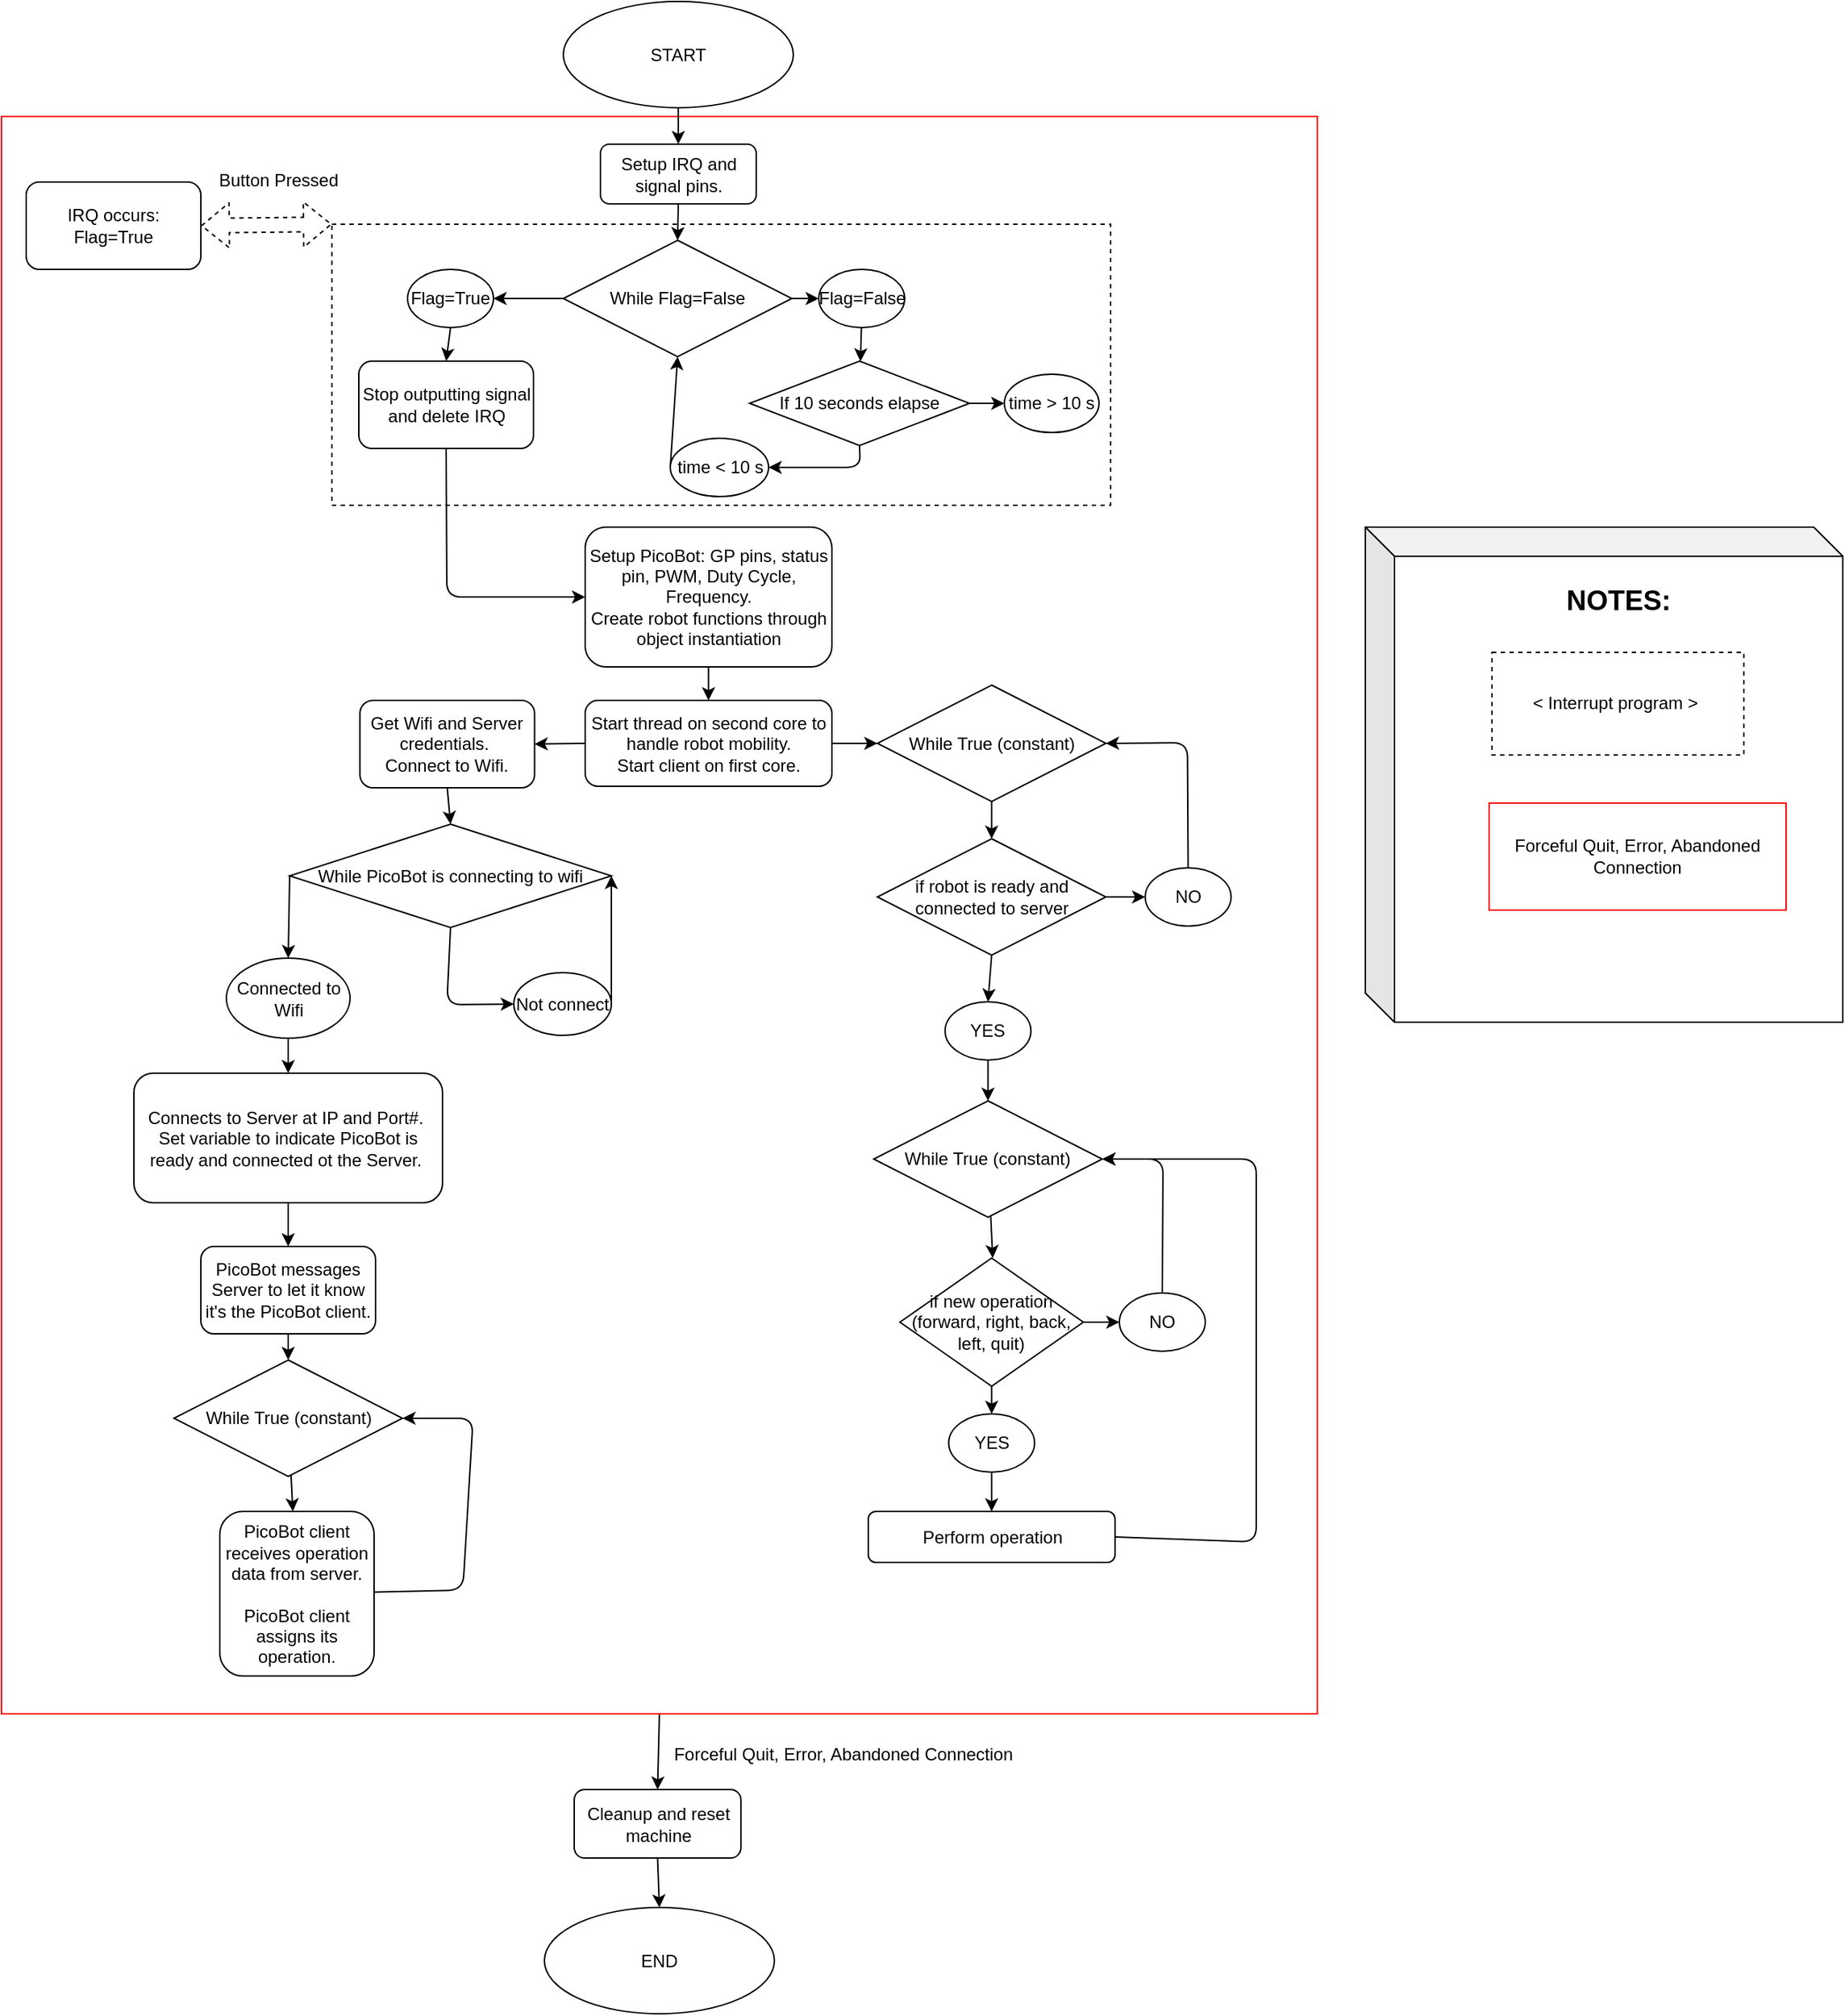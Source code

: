 <mxfile>
    <diagram id="DDFGPWjTlPfeK0LOLCTc" name="Page-1">
        <mxGraphModel dx="4028" dy="1912" grid="0" gridSize="10" guides="1" tooltips="1" connect="1" arrows="1" fold="1" page="0" pageScale="1" pageWidth="850" pageHeight="1100" background="none" math="0" shadow="0">
            <root>
                <mxCell id="0"/>
                <mxCell id="1" parent="0"/>
                <mxCell id="102" style="edgeStyle=none;html=1;exitX=0.5;exitY=1;exitDx=0;exitDy=0;entryX=0.5;entryY=0;entryDx=0;entryDy=0;fontSize=19;" edge="1" parent="1" source="97" target="100">
                    <mxGeometry relative="1" as="geometry"/>
                </mxCell>
                <mxCell id="97" value="" style="rounded=0;whiteSpace=wrap;html=1;strokeColor=#FF0000;" vertex="1" parent="1">
                    <mxGeometry x="-508" y="291" width="904" height="1097" as="geometry"/>
                </mxCell>
                <mxCell id="11" value="" style="whiteSpace=wrap;html=1;dashed=1;" vertex="1" parent="1">
                    <mxGeometry x="-281" y="365" width="535" height="193" as="geometry"/>
                </mxCell>
                <mxCell id="52" style="edgeStyle=none;html=1;exitX=0.5;exitY=1;exitDx=0;exitDy=0;entryX=0.5;entryY=0;entryDx=0;entryDy=0;" edge="1" parent="1" source="3" target="4">
                    <mxGeometry relative="1" as="geometry"/>
                </mxCell>
                <mxCell id="3" value="START" style="ellipse;whiteSpace=wrap;html=1;" vertex="1" parent="1">
                    <mxGeometry x="-122" y="212" width="158" height="73" as="geometry"/>
                </mxCell>
                <mxCell id="53" style="edgeStyle=none;html=1;exitX=0.5;exitY=1;exitDx=0;exitDy=0;entryX=0.5;entryY=0;entryDx=0;entryDy=0;" edge="1" parent="1" source="4" target="10">
                    <mxGeometry relative="1" as="geometry"/>
                </mxCell>
                <mxCell id="4" value="Setup IRQ and signal pins." style="rounded=1;whiteSpace=wrap;html=1;" vertex="1" parent="1">
                    <mxGeometry x="-96.5" y="310" width="107" height="41" as="geometry"/>
                </mxCell>
                <mxCell id="7" value="END" style="ellipse;whiteSpace=wrap;html=1;" vertex="1" parent="1">
                    <mxGeometry x="-135" y="1521" width="158" height="73" as="geometry"/>
                </mxCell>
                <mxCell id="76" style="edgeStyle=none;html=1;exitX=1;exitY=0.5;exitDx=0;exitDy=0;entryX=0;entryY=0.5;entryDx=0;entryDy=0;" edge="1" parent="1" source="10" target="61">
                    <mxGeometry relative="1" as="geometry"/>
                </mxCell>
                <mxCell id="81" style="edgeStyle=none;html=1;exitX=0;exitY=0.5;exitDx=0;exitDy=0;entryX=1;entryY=0.5;entryDx=0;entryDy=0;" edge="1" parent="1" source="10" target="62">
                    <mxGeometry relative="1" as="geometry"/>
                </mxCell>
                <mxCell id="10" value="While Flag=False" style="rhombus;whiteSpace=wrap;html=1;" vertex="1" parent="1">
                    <mxGeometry x="-122" y="376" width="157" height="80" as="geometry"/>
                </mxCell>
                <mxCell id="13" value="" style="shape=flexArrow;endArrow=classic;startArrow=classic;html=1;dashed=1;exitX=0;exitY=0;exitDx=0;exitDy=0;entryX=1;entryY=0.5;entryDx=0;entryDy=0;" edge="1" parent="1" source="11" target="14">
                    <mxGeometry width="100" height="100" relative="1" as="geometry">
                        <mxPoint x="-21" y="-212" as="sourcePoint"/>
                        <mxPoint x="-309" y="330" as="targetPoint"/>
                    </mxGeometry>
                </mxCell>
                <mxCell id="14" value="IRQ occurs:&lt;br&gt;Flag=True" style="rounded=1;whiteSpace=wrap;html=1;" vertex="1" parent="1">
                    <mxGeometry x="-491" y="336" width="120" height="60" as="geometry"/>
                </mxCell>
                <mxCell id="60" style="edgeStyle=none;html=1;entryX=0;entryY=0.5;entryDx=0;entryDy=0;" edge="1" parent="1" source="15" target="55">
                    <mxGeometry relative="1" as="geometry"/>
                </mxCell>
                <mxCell id="82" style="edgeStyle=none;html=1;exitX=0.5;exitY=1;exitDx=0;exitDy=0;entryX=1;entryY=0.5;entryDx=0;entryDy=0;" edge="1" parent="1" source="15" target="56">
                    <mxGeometry relative="1" as="geometry">
                        <Array as="points">
                            <mxPoint x="82" y="532"/>
                        </Array>
                    </mxGeometry>
                </mxCell>
                <mxCell id="15" value="If 10 seconds elapse" style="rhombus;whiteSpace=wrap;html=1;" vertex="1" parent="1">
                    <mxGeometry x="6" y="459" width="151" height="58" as="geometry"/>
                </mxCell>
                <mxCell id="66" style="edgeStyle=none;html=1;exitX=0.5;exitY=1;exitDx=0;exitDy=0;entryX=0;entryY=0.5;entryDx=0;entryDy=0;" edge="1" parent="1" source="16" target="17">
                    <mxGeometry relative="1" as="geometry">
                        <Array as="points">
                            <mxPoint x="-202" y="621"/>
                        </Array>
                    </mxGeometry>
                </mxCell>
                <mxCell id="16" value="Stop outputting signal and delete IRQ" style="rounded=1;whiteSpace=wrap;html=1;" vertex="1" parent="1">
                    <mxGeometry x="-262.5" y="459" width="120" height="60" as="geometry"/>
                </mxCell>
                <mxCell id="67" style="edgeStyle=none;html=1;exitX=0.5;exitY=1;exitDx=0;exitDy=0;entryX=0.5;entryY=0;entryDx=0;entryDy=0;" edge="1" parent="1" source="17" target="18">
                    <mxGeometry relative="1" as="geometry"/>
                </mxCell>
                <mxCell id="17" value="Setup PicoBot: GP pins, status pin, PWM, Duty Cycle, Frequency.&lt;br&gt;Create robot functions through object instantiation" style="rounded=1;whiteSpace=wrap;html=1;" vertex="1" parent="1">
                    <mxGeometry x="-107" y="573" width="169.5" height="96" as="geometry"/>
                </mxCell>
                <mxCell id="70" style="edgeStyle=none;html=1;exitX=1;exitY=0.5;exitDx=0;exitDy=0;entryX=0;entryY=0.5;entryDx=0;entryDy=0;" edge="1" parent="1" source="18" target="20">
                    <mxGeometry relative="1" as="geometry"/>
                </mxCell>
                <mxCell id="71" style="edgeStyle=none;html=1;exitX=0;exitY=0.5;exitDx=0;exitDy=0;entryX=1;entryY=0.5;entryDx=0;entryDy=0;" edge="1" parent="1" source="18" target="37">
                    <mxGeometry relative="1" as="geometry"/>
                </mxCell>
                <mxCell id="18" value="Start thread on second core to handle robot mobility.&lt;br&gt;Start client on first core." style="rounded=1;whiteSpace=wrap;html=1;" vertex="1" parent="1">
                    <mxGeometry x="-107" y="692" width="169.5" height="59" as="geometry"/>
                </mxCell>
                <mxCell id="78" style="edgeStyle=none;html=1;exitX=0.5;exitY=1;exitDx=0;exitDy=0;entryX=0.5;entryY=0;entryDx=0;entryDy=0;" edge="1" parent="1" source="19" target="30">
                    <mxGeometry relative="1" as="geometry"/>
                </mxCell>
                <mxCell id="79" style="edgeStyle=none;html=1;exitX=1;exitY=0.5;exitDx=0;exitDy=0;" edge="1" parent="1" source="19" target="29">
                    <mxGeometry relative="1" as="geometry"/>
                </mxCell>
                <mxCell id="19" value="if robot is ready and connected to server" style="rhombus;whiteSpace=wrap;html=1;" vertex="1" parent="1">
                    <mxGeometry x="93.75" y="787" width="157" height="80" as="geometry"/>
                </mxCell>
                <mxCell id="23" style="edgeStyle=none;html=1;exitX=0.5;exitY=1;exitDx=0;exitDy=0;" edge="1" parent="1" source="20" target="19">
                    <mxGeometry relative="1" as="geometry"/>
                </mxCell>
                <mxCell id="20" value="While True (constant)" style="rhombus;whiteSpace=wrap;html=1;" vertex="1" parent="1">
                    <mxGeometry x="93.75" y="681.5" width="157" height="80" as="geometry"/>
                </mxCell>
                <mxCell id="27" style="edgeStyle=none;html=1;exitX=0.5;exitY=0;exitDx=0;exitDy=0;entryX=1;entryY=0.5;entryDx=0;entryDy=0;" edge="1" parent="1" source="29" target="20">
                    <mxGeometry relative="1" as="geometry">
                        <mxPoint x="352.25" y="811" as="sourcePoint"/>
                        <Array as="points">
                            <mxPoint x="306.75" y="721"/>
                        </Array>
                    </mxGeometry>
                </mxCell>
                <mxCell id="29" value="NO" style="ellipse;whiteSpace=wrap;html=1;" vertex="1" parent="1">
                    <mxGeometry x="277.75" y="807" width="59" height="40" as="geometry"/>
                </mxCell>
                <mxCell id="32" style="edgeStyle=none;html=1;exitX=0.5;exitY=1;exitDx=0;exitDy=0;entryX=0.5;entryY=0;entryDx=0;entryDy=0;" edge="1" parent="1" source="30" target="31">
                    <mxGeometry relative="1" as="geometry"/>
                </mxCell>
                <mxCell id="30" value="YES" style="ellipse;whiteSpace=wrap;html=1;" vertex="1" parent="1">
                    <mxGeometry x="140.25" y="899" width="59" height="40" as="geometry"/>
                </mxCell>
                <mxCell id="34" style="edgeStyle=none;html=1;entryX=0.506;entryY=0;entryDx=0;entryDy=0;entryPerimeter=0;" edge="1" parent="1" source="31" target="84">
                    <mxGeometry relative="1" as="geometry">
                        <mxPoint x="173.064" y="1069.0" as="targetPoint"/>
                    </mxGeometry>
                </mxCell>
                <mxCell id="31" value="While True (constant)" style="rhombus;whiteSpace=wrap;html=1;" vertex="1" parent="1">
                    <mxGeometry x="91.25" y="967" width="157" height="80" as="geometry"/>
                </mxCell>
                <mxCell id="72" style="edgeStyle=none;html=1;exitX=0.5;exitY=1;exitDx=0;exitDy=0;entryX=0.5;entryY=0;entryDx=0;entryDy=0;" edge="1" parent="1" source="37" target="38">
                    <mxGeometry relative="1" as="geometry"/>
                </mxCell>
                <mxCell id="37" value="Get Wifi and Server credentials.&amp;nbsp;&lt;br&gt;Connect to Wifi." style="rounded=1;whiteSpace=wrap;html=1;" vertex="1" parent="1">
                    <mxGeometry x="-261.75" y="692" width="120" height="60" as="geometry"/>
                </mxCell>
                <mxCell id="43" style="edgeStyle=none;html=1;exitX=0;exitY=0.5;exitDx=0;exitDy=0;entryX=0.5;entryY=0;entryDx=0;entryDy=0;" edge="1" parent="1" source="38" target="39">
                    <mxGeometry relative="1" as="geometry"/>
                </mxCell>
                <mxCell id="80" style="edgeStyle=none;html=1;exitX=0.5;exitY=1;exitDx=0;exitDy=0;entryX=0;entryY=0.5;entryDx=0;entryDy=0;" edge="1" parent="1" source="38" target="40">
                    <mxGeometry relative="1" as="geometry">
                        <Array as="points">
                            <mxPoint x="-202" y="901"/>
                        </Array>
                    </mxGeometry>
                </mxCell>
                <mxCell id="38" value="While PicoBot is connecting to wifi" style="rhombus;whiteSpace=wrap;html=1;" vertex="1" parent="1">
                    <mxGeometry x="-310" y="777" width="221" height="71" as="geometry"/>
                </mxCell>
                <mxCell id="73" style="edgeStyle=none;html=1;exitX=0.5;exitY=1;exitDx=0;exitDy=0;entryX=0.5;entryY=0;entryDx=0;entryDy=0;" edge="1" parent="1" source="39" target="45">
                    <mxGeometry relative="1" as="geometry"/>
                </mxCell>
                <mxCell id="39" value="Connected to Wifi" style="ellipse;whiteSpace=wrap;html=1;" vertex="1" parent="1">
                    <mxGeometry x="-353.5" y="869" width="85" height="55" as="geometry"/>
                </mxCell>
                <mxCell id="42" style="edgeStyle=none;html=1;exitX=1;exitY=0.5;exitDx=0;exitDy=0;entryX=1;entryY=0.5;entryDx=0;entryDy=0;" edge="1" parent="1" source="40" target="38">
                    <mxGeometry relative="1" as="geometry"/>
                </mxCell>
                <mxCell id="40" value="Not connect" style="ellipse;whiteSpace=wrap;html=1;" vertex="1" parent="1">
                    <mxGeometry x="-156" y="879" width="67" height="43" as="geometry"/>
                </mxCell>
                <mxCell id="74" style="edgeStyle=none;html=1;entryX=0.5;entryY=0;entryDx=0;entryDy=0;" edge="1" parent="1" source="45" target="46">
                    <mxGeometry relative="1" as="geometry"/>
                </mxCell>
                <mxCell id="45" value="Connects to Server at IP and Port#.&amp;nbsp;&lt;br&gt;Set variable to indicate PicoBot is ready and connected ot the Server.&amp;nbsp;" style="rounded=1;whiteSpace=wrap;html=1;" vertex="1" parent="1">
                    <mxGeometry x="-417" y="948" width="212" height="89" as="geometry"/>
                </mxCell>
                <mxCell id="75" style="edgeStyle=none;html=1;exitX=0.5;exitY=1;exitDx=0;exitDy=0;entryX=0.5;entryY=0;entryDx=0;entryDy=0;" edge="1" parent="1" source="46" target="47">
                    <mxGeometry relative="1" as="geometry"/>
                </mxCell>
                <mxCell id="46" value="PicoBot messages Server to let it know it's the PicoBot client." style="rounded=1;whiteSpace=wrap;html=1;" vertex="1" parent="1">
                    <mxGeometry x="-371" y="1067" width="120" height="60" as="geometry"/>
                </mxCell>
                <mxCell id="51" style="edgeStyle=none;html=1;" edge="1" parent="1" source="47" target="48">
                    <mxGeometry relative="1" as="geometry"/>
                </mxCell>
                <mxCell id="47" value="While True (constant)" style="rhombus;whiteSpace=wrap;html=1;" vertex="1" parent="1">
                    <mxGeometry x="-389.5" y="1145" width="157" height="80" as="geometry"/>
                </mxCell>
                <mxCell id="50" style="edgeStyle=none;html=1;entryX=1;entryY=0.5;entryDx=0;entryDy=0;" edge="1" parent="1" source="48" target="47">
                    <mxGeometry relative="1" as="geometry">
                        <Array as="points">
                            <mxPoint x="-191" y="1303"/>
                            <mxPoint x="-184" y="1185"/>
                        </Array>
                    </mxGeometry>
                </mxCell>
                <mxCell id="48" value="PicoBot client receives operation data from server.&lt;br&gt;&lt;br&gt;PicoBot client assigns its operation." style="rounded=1;whiteSpace=wrap;html=1;" vertex="1" parent="1">
                    <mxGeometry x="-358" y="1249" width="106" height="113" as="geometry"/>
                </mxCell>
                <mxCell id="55" value="time &amp;gt; 10 s" style="ellipse;whiteSpace=wrap;html=1;" vertex="1" parent="1">
                    <mxGeometry x="181" y="468" width="65" height="40" as="geometry"/>
                </mxCell>
                <mxCell id="77" style="edgeStyle=none;html=1;exitX=0;exitY=0.5;exitDx=0;exitDy=0;entryX=0.5;entryY=1;entryDx=0;entryDy=0;" edge="1" parent="1" source="56" target="10">
                    <mxGeometry relative="1" as="geometry"/>
                </mxCell>
                <mxCell id="56" value="time &amp;lt; 10 s" style="ellipse;whiteSpace=wrap;html=1;" vertex="1" parent="1">
                    <mxGeometry x="-48.5" y="512" width="67.5" height="40" as="geometry"/>
                </mxCell>
                <mxCell id="64" style="edgeStyle=none;html=1;" edge="1" parent="1" source="61" target="15">
                    <mxGeometry relative="1" as="geometry"/>
                </mxCell>
                <mxCell id="61" value="Flag=False" style="ellipse;whiteSpace=wrap;html=1;" vertex="1" parent="1">
                    <mxGeometry x="53.5" y="396" width="59" height="40" as="geometry"/>
                </mxCell>
                <mxCell id="69" style="edgeStyle=none;html=1;exitX=0.5;exitY=1;exitDx=0;exitDy=0;entryX=0.5;entryY=0;entryDx=0;entryDy=0;" edge="1" parent="1" source="62" target="16">
                    <mxGeometry relative="1" as="geometry"/>
                </mxCell>
                <mxCell id="62" value="Flag=True" style="ellipse;whiteSpace=wrap;html=1;" vertex="1" parent="1">
                    <mxGeometry x="-229" y="396" width="59" height="40" as="geometry"/>
                </mxCell>
                <mxCell id="91" style="edgeStyle=none;html=1;exitX=1;exitY=0.5;exitDx=0;exitDy=0;entryX=1;entryY=0.5;entryDx=0;entryDy=0;" edge="1" parent="1" source="83" target="31">
                    <mxGeometry relative="1" as="geometry">
                        <Array as="points">
                            <mxPoint x="354" y="1270"/>
                            <mxPoint x="354" y="1007"/>
                        </Array>
                    </mxGeometry>
                </mxCell>
                <mxCell id="83" value="Perform operation" style="rounded=1;whiteSpace=wrap;html=1;" vertex="1" parent="1">
                    <mxGeometry x="87.5" y="1249" width="169.5" height="35" as="geometry"/>
                </mxCell>
                <mxCell id="87" style="edgeStyle=none;html=1;exitX=0.5;exitY=1;exitDx=0;exitDy=0;entryX=0.5;entryY=0;entryDx=0;entryDy=0;" edge="1" parent="1" source="84" target="86">
                    <mxGeometry relative="1" as="geometry"/>
                </mxCell>
                <mxCell id="90" style="edgeStyle=none;html=1;exitX=1;exitY=0.5;exitDx=0;exitDy=0;entryX=0;entryY=0.5;entryDx=0;entryDy=0;" edge="1" parent="1" source="84" target="85">
                    <mxGeometry relative="1" as="geometry"/>
                </mxCell>
                <mxCell id="84" value="if new operation&lt;br&gt;(forward, right, back, left, quit)" style="rhombus;whiteSpace=wrap;html=1;" vertex="1" parent="1">
                    <mxGeometry x="109.25" y="1075" width="126" height="88" as="geometry"/>
                </mxCell>
                <mxCell id="89" style="edgeStyle=none;html=1;exitX=0.5;exitY=0;exitDx=0;exitDy=0;entryX=1;entryY=0.5;entryDx=0;entryDy=0;" edge="1" parent="1" source="85" target="31">
                    <mxGeometry relative="1" as="geometry">
                        <Array as="points">
                            <mxPoint x="290" y="1007"/>
                        </Array>
                    </mxGeometry>
                </mxCell>
                <mxCell id="85" value="NO" style="ellipse;whiteSpace=wrap;html=1;" vertex="1" parent="1">
                    <mxGeometry x="260" y="1099" width="59" height="40" as="geometry"/>
                </mxCell>
                <mxCell id="88" style="edgeStyle=none;html=1;exitX=0.5;exitY=1;exitDx=0;exitDy=0;entryX=0.5;entryY=0;entryDx=0;entryDy=0;" edge="1" parent="1" source="86" target="83">
                    <mxGeometry relative="1" as="geometry"/>
                </mxCell>
                <mxCell id="86" value="YES" style="ellipse;whiteSpace=wrap;html=1;" vertex="1" parent="1">
                    <mxGeometry x="142.75" y="1182" width="59" height="40" as="geometry"/>
                </mxCell>
                <mxCell id="95" value="Button Pressed" style="text;html=1;align=center;verticalAlign=middle;resizable=0;points=[];autosize=1;strokeColor=none;fillColor=none;" vertex="1" parent="1">
                    <mxGeometry x="-368.5" y="322" width="100" height="26" as="geometry"/>
                </mxCell>
                <mxCell id="96" value="&lt;b style=&quot;font-size: 19px;&quot;&gt;NOTES:&lt;br&gt;&lt;/b&gt;&lt;br&gt;&lt;br&gt;&lt;br&gt;&lt;br&gt;&lt;br&gt;&lt;br&gt;&lt;br&gt;&lt;br&gt;&lt;br&gt;&lt;br&gt;&lt;br&gt;&lt;br&gt;&lt;br&gt;&lt;br&gt;&lt;br&gt;&lt;br&gt;&lt;br&gt;&lt;br&gt;" style="shape=cube;whiteSpace=wrap;html=1;boundedLbl=1;backgroundOutline=1;darkOpacity=0.05;darkOpacity2=0.1;" vertex="1" parent="1">
                    <mxGeometry x="429" y="573" width="328" height="340" as="geometry"/>
                </mxCell>
                <mxCell id="94" value="&amp;lt; Interrupt program &amp;gt;&amp;nbsp;" style="whiteSpace=wrap;html=1;dashed=1;" vertex="1" parent="1">
                    <mxGeometry x="516" y="659" width="173" height="70.5" as="geometry"/>
                </mxCell>
                <mxCell id="98" value="Forceful Quit, Error, Abandoned Connection" style="rounded=0;whiteSpace=wrap;html=1;strokeColor=#FF0000;" vertex="1" parent="1">
                    <mxGeometry x="514" y="762.5" width="204" height="73.5" as="geometry"/>
                </mxCell>
                <mxCell id="101" style="edgeStyle=none;html=1;exitX=0.5;exitY=1;exitDx=0;exitDy=0;entryX=0.5;entryY=0;entryDx=0;entryDy=0;fontSize=19;" edge="1" parent="1" source="100" target="7">
                    <mxGeometry relative="1" as="geometry"/>
                </mxCell>
                <mxCell id="100" value="Cleanup and reset machine" style="rounded=1;whiteSpace=wrap;html=1;" vertex="1" parent="1">
                    <mxGeometry x="-114.5" y="1440" width="114.5" height="47" as="geometry"/>
                </mxCell>
                <mxCell id="103" value="&lt;span style=&quot;font-size: 12px;&quot;&gt;Forceful Quit, Error, Abandoned Connection&lt;/span&gt;" style="text;html=1;align=center;verticalAlign=middle;resizable=0;points=[];autosize=1;strokeColor=none;fillColor=none;fontSize=19;" vertex="1" parent="1">
                    <mxGeometry x="-56" y="1396" width="251" height="35" as="geometry"/>
                </mxCell>
            </root>
        </mxGraphModel>
    </diagram>
</mxfile>